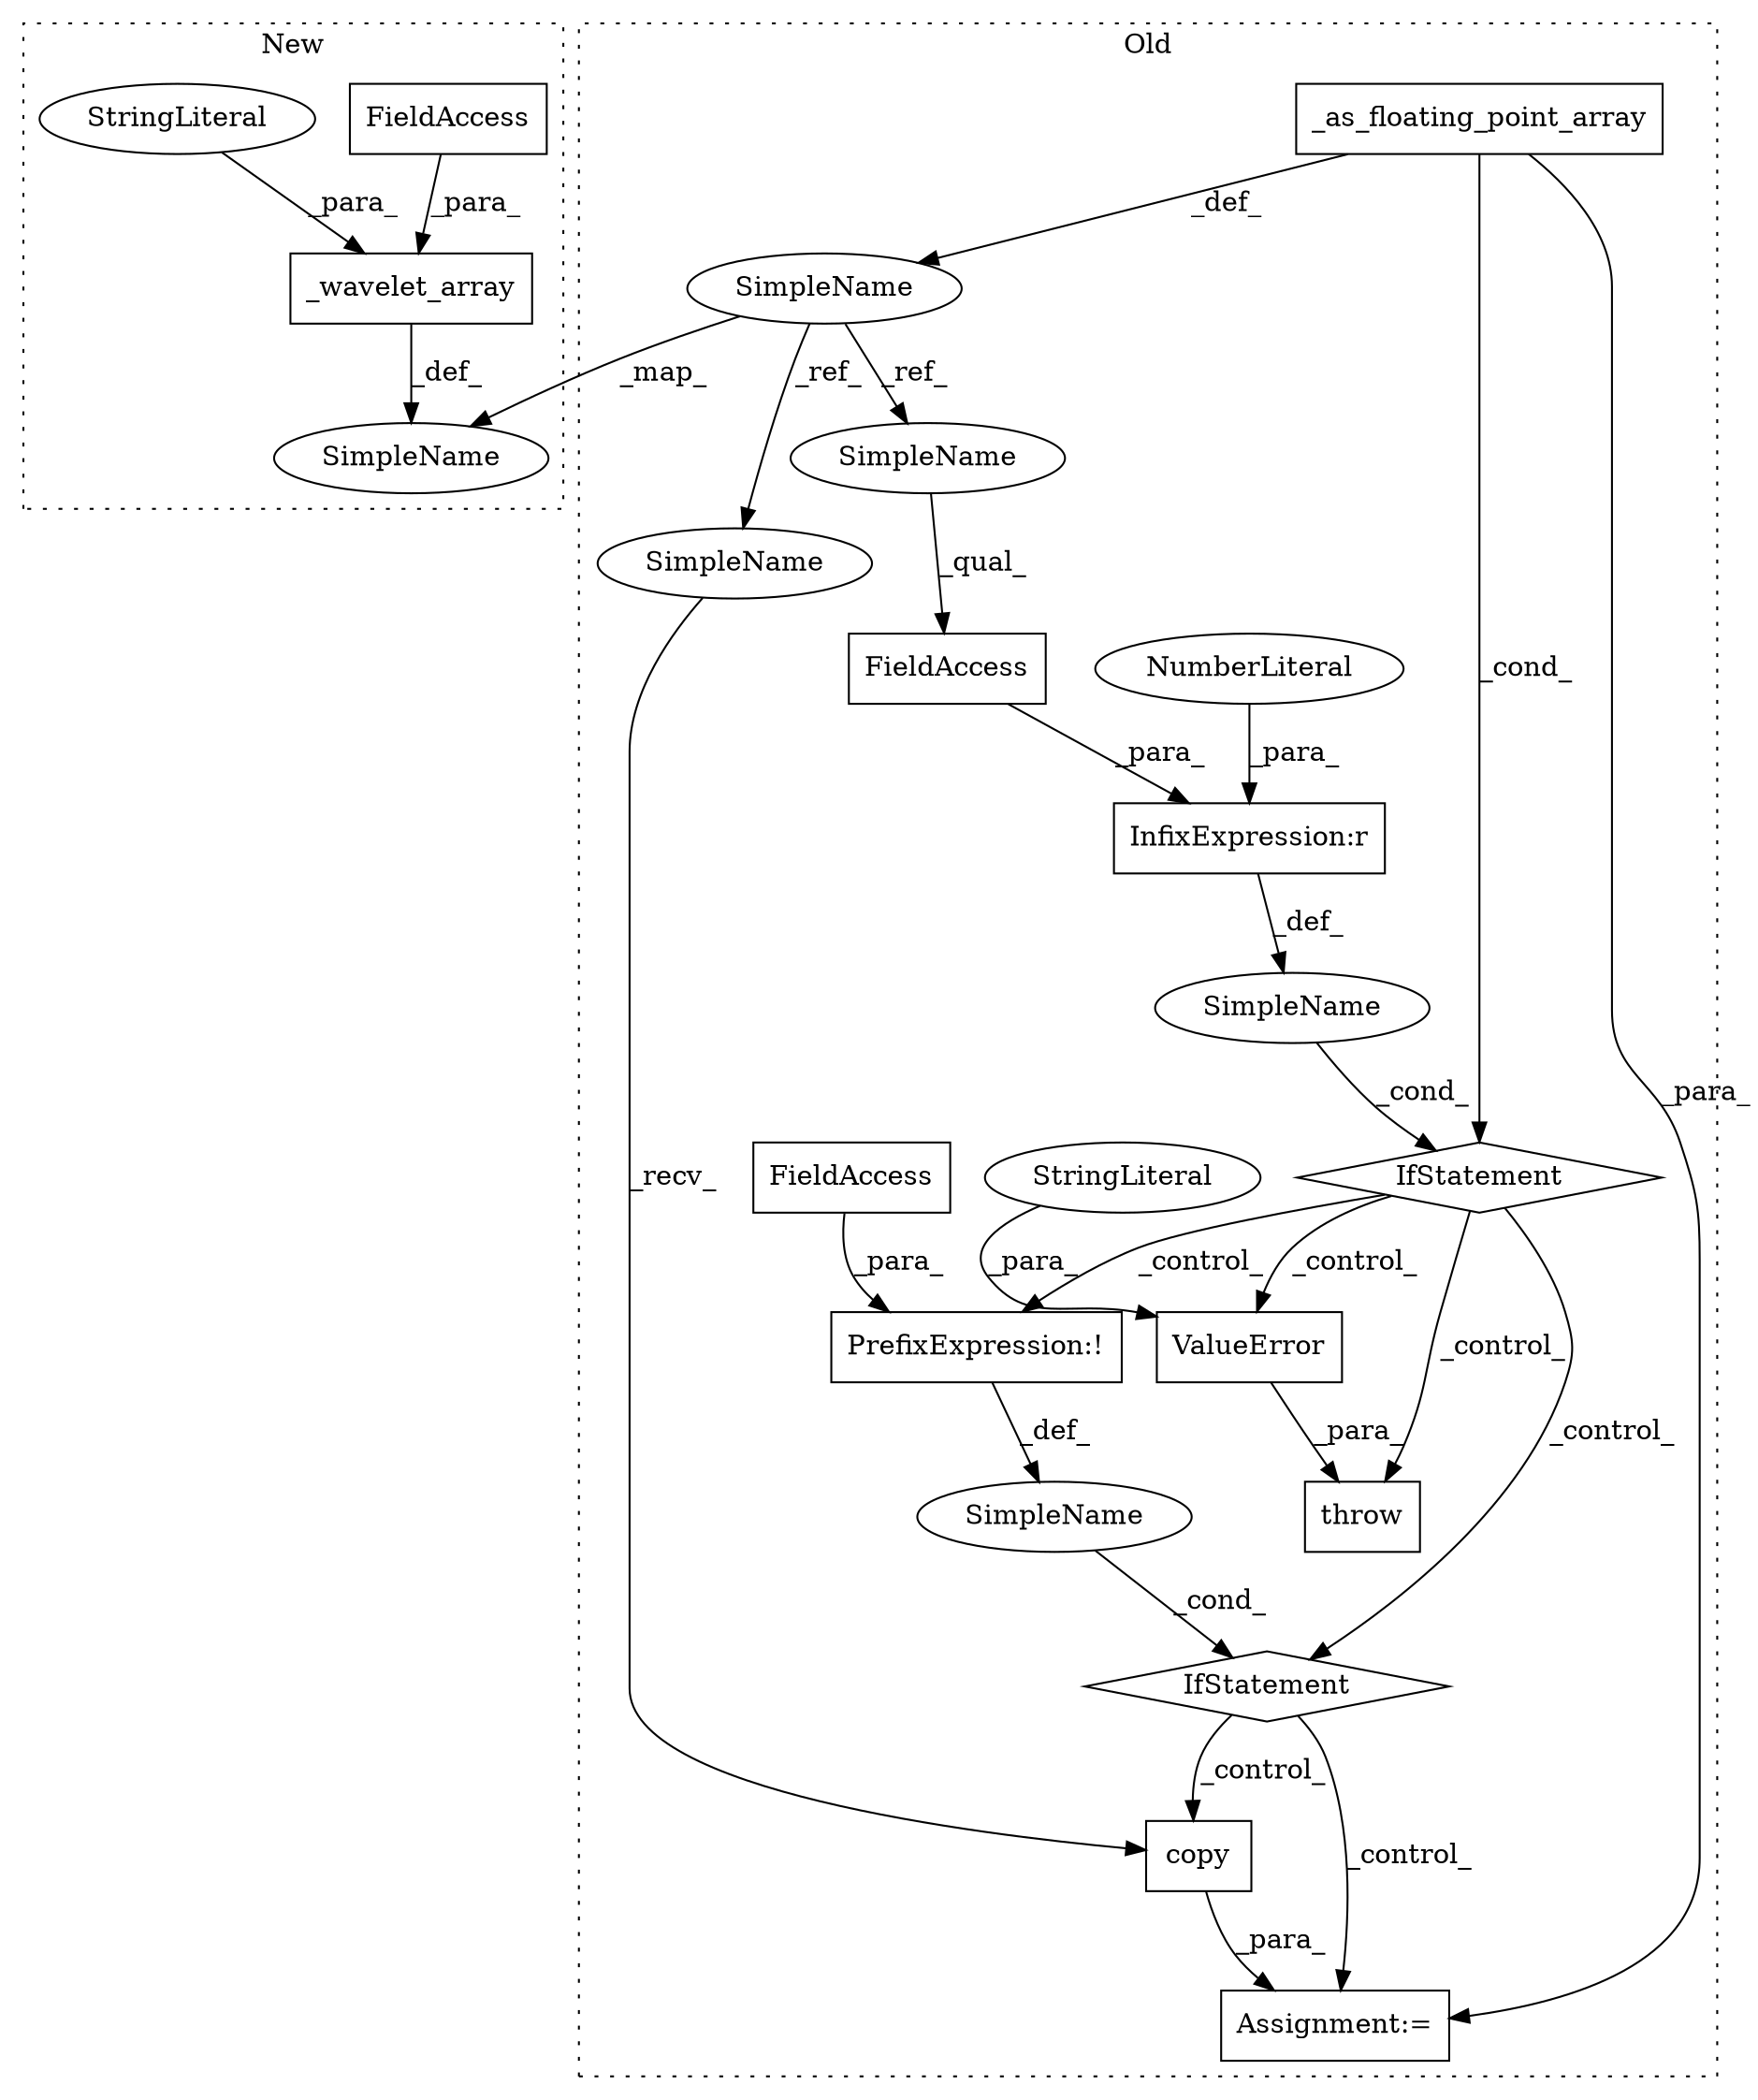 digraph G {
subgraph cluster0 {
1 [label="IfStatement" a="25" s="4906,4917" l="4,2" shape="diamond"];
3 [label="SimpleName" a="42" s="" l="" shape="ellipse"];
4 [label="throw" a="53" s="4815" l="6" shape="box"];
5 [label="PrefixExpression:!" a="38" s="4910" l="1" shape="box"];
6 [label="InfixExpression:r" a="27" s="4800" l="4" shape="box"];
7 [label="NumberLiteral" a="34" s="4804" l="1" shape="ellipse"];
8 [label="_as_floating_point_array" a="32" s="4757,4783" l="25,1" shape="box"];
9 [label="FieldAccess" a="22" s="4911" l="6" shape="box"];
10 [label="FieldAccess" a="22" s="4794" l="6" shape="box"];
11 [label="SimpleName" a="42" s="4755" l="1" shape="ellipse"];
13 [label="copy" a="32" s="4931" l="6" shape="box"];
15 [label="IfStatement" a="25" s="4790,4805" l="4,2" shape="diamond"];
16 [label="ValueError" a="32" s="4821,4887" l="11,1" shape="box"];
17 [label="SimpleName" a="42" s="" l="" shape="ellipse"];
19 [label="StringLiteral" a="45" s="4832" l="55" shape="ellipse"];
20 [label="Assignment:=" a="7" s="4928" l="1" shape="box"];
21 [label="SimpleName" a="42" s="4929" l="1" shape="ellipse"];
22 [label="SimpleName" a="42" s="4794" l="1" shape="ellipse"];
label = "Old";
style="dotted";
}
subgraph cluster1 {
2 [label="_wavelet_array" a="32" s="4869,4905" l="15,1" shape="box"];
12 [label="SimpleName" a="42" s="4867" l="1" shape="ellipse"];
14 [label="FieldAccess" a="22" s="4886" l="6" shape="box"];
18 [label="StringLiteral" a="45" s="4893" l="12" shape="ellipse"];
label = "New";
style="dotted";
}
1 -> 13 [label="_control_"];
1 -> 20 [label="_control_"];
2 -> 12 [label="_def_"];
3 -> 15 [label="_cond_"];
5 -> 17 [label="_def_"];
6 -> 3 [label="_def_"];
7 -> 6 [label="_para_"];
8 -> 20 [label="_para_"];
8 -> 11 [label="_def_"];
8 -> 15 [label="_cond_"];
9 -> 5 [label="_para_"];
10 -> 6 [label="_para_"];
11 -> 22 [label="_ref_"];
11 -> 12 [label="_map_"];
11 -> 21 [label="_ref_"];
13 -> 20 [label="_para_"];
14 -> 2 [label="_para_"];
15 -> 5 [label="_control_"];
15 -> 1 [label="_control_"];
15 -> 4 [label="_control_"];
15 -> 16 [label="_control_"];
16 -> 4 [label="_para_"];
17 -> 1 [label="_cond_"];
18 -> 2 [label="_para_"];
19 -> 16 [label="_para_"];
21 -> 13 [label="_recv_"];
22 -> 10 [label="_qual_"];
}